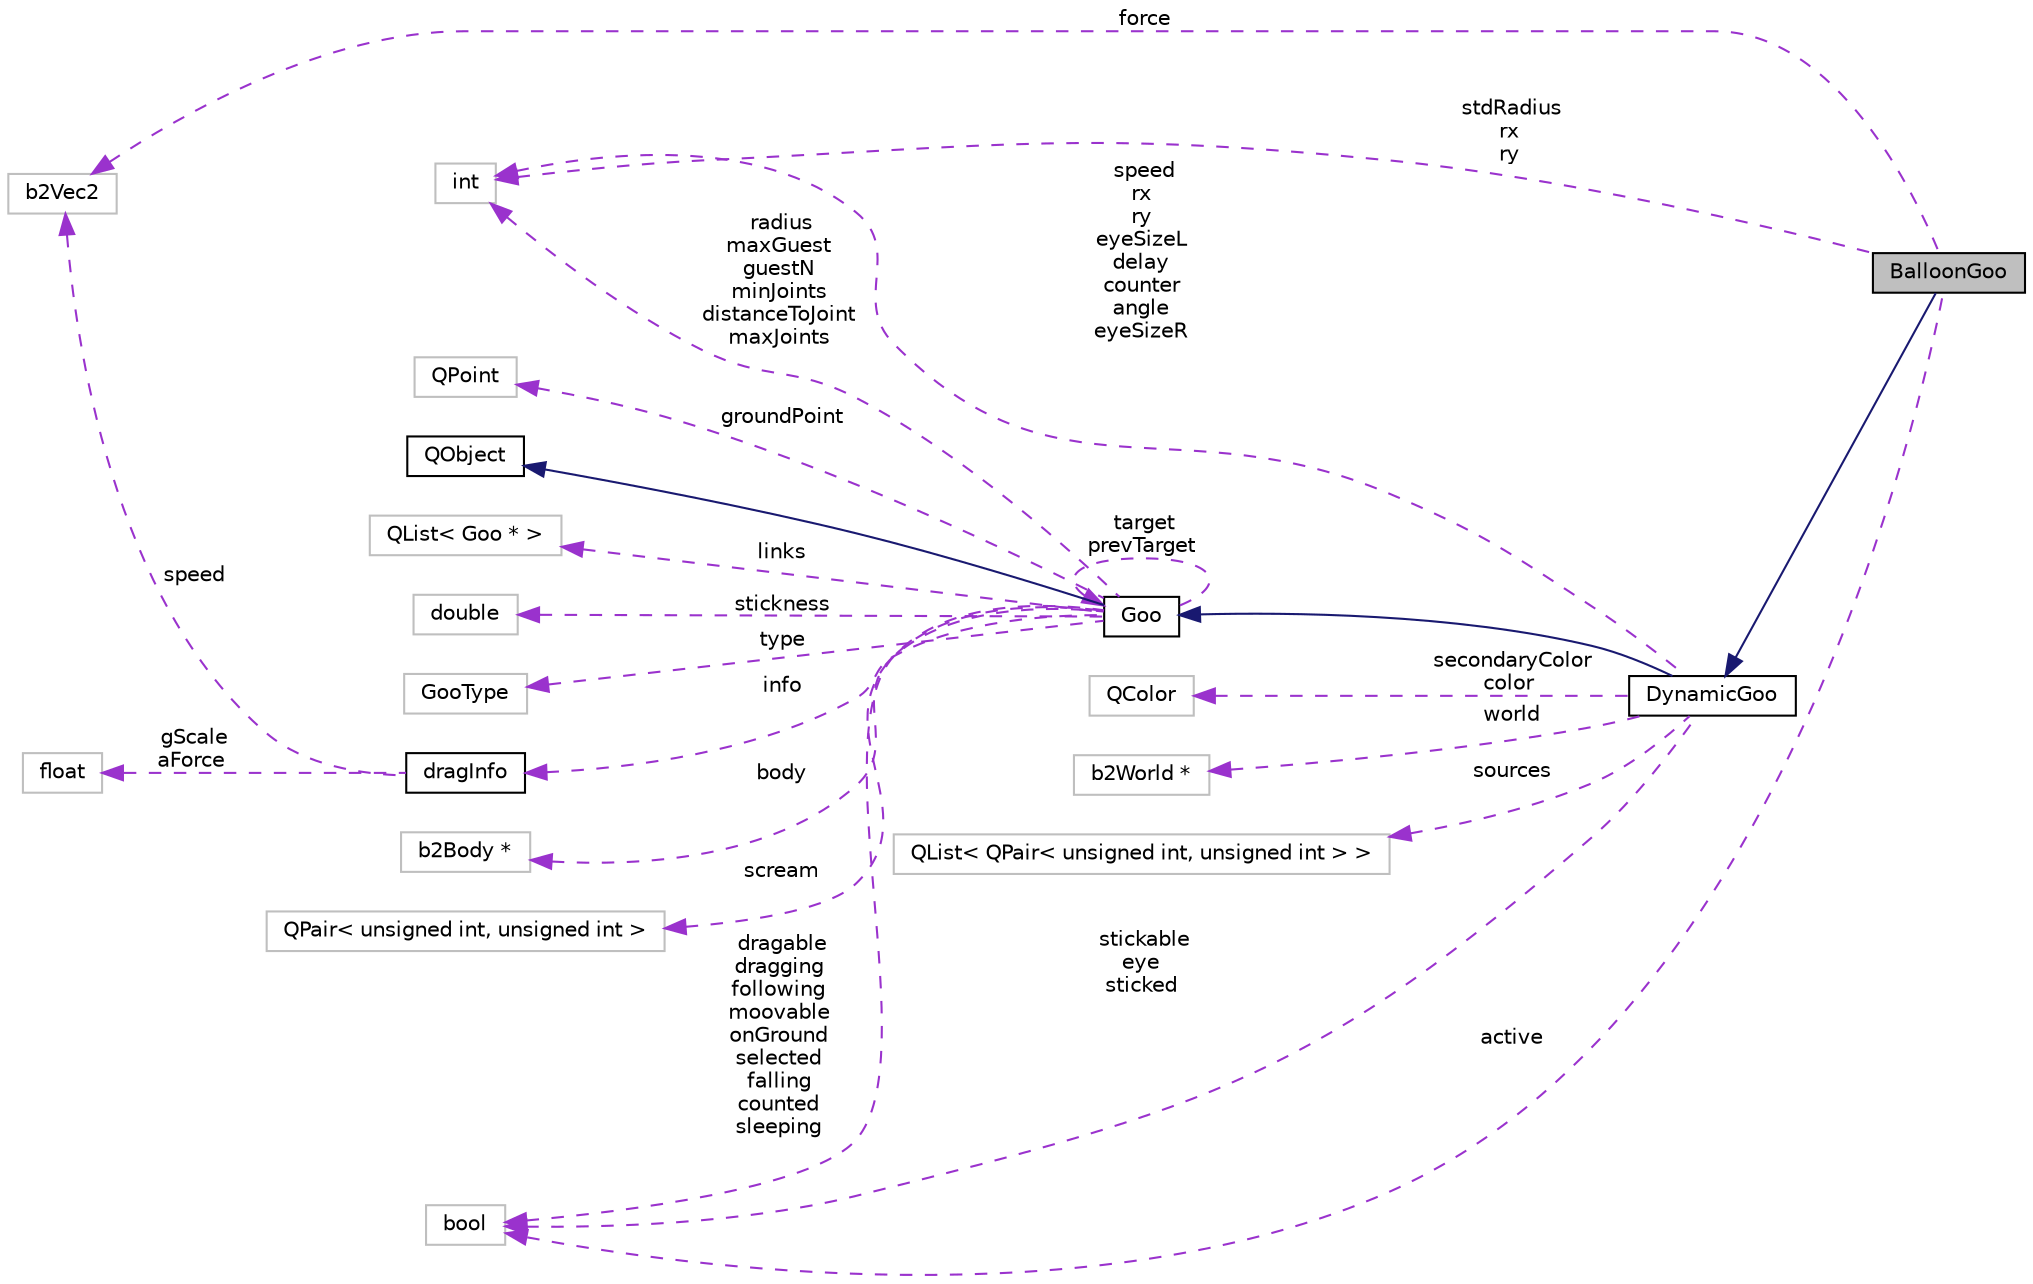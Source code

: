 digraph G
{
  edge [fontname="Helvetica",fontsize="10",labelfontname="Helvetica",labelfontsize="10"];
  node [fontname="Helvetica",fontsize="10",shape=record];
  rankdir="LR";
  Node1 [label="BalloonGoo",height=0.2,width=0.4,color="black", fillcolor="grey75", style="filled" fontcolor="black"];
  Node2 -> Node1 [dir="back",color="midnightblue",fontsize="10",style="solid",fontname="Helvetica"];
  Node2 [label="DynamicGoo",height=0.2,width=0.4,color="black", fillcolor="white", style="filled",URL="$d6/d97/classDynamicGoo.html"];
  Node3 -> Node2 [dir="back",color="midnightblue",fontsize="10",style="solid",fontname="Helvetica"];
  Node3 [label="Goo",height=0.2,width=0.4,color="black", fillcolor="white", style="filled",URL="$d5/d5d/classGoo.html"];
  Node4 -> Node3 [dir="back",color="midnightblue",fontsize="10",style="solid",fontname="Helvetica"];
  Node4 [label="QObject",height=0.2,width=0.4,color="black", fillcolor="white", style="filled",URL="$d9/d5b/classQObject.html"];
  Node5 -> Node3 [dir="back",color="darkorchid3",fontsize="10",style="dashed",label=" links" ,fontname="Helvetica"];
  Node5 [label="QList\< Goo * \>",height=0.2,width=0.4,color="grey75", fillcolor="white", style="filled"];
  Node6 -> Node3 [dir="back",color="darkorchid3",fontsize="10",style="dashed",label=" stickness" ,fontname="Helvetica"];
  Node6 [label="double",height=0.2,width=0.4,color="grey75", fillcolor="white", style="filled"];
  Node3 -> Node3 [dir="back",color="darkorchid3",fontsize="10",style="dashed",label=" target\nprevTarget" ,fontname="Helvetica"];
  Node7 -> Node3 [dir="back",color="darkorchid3",fontsize="10",style="dashed",label=" type" ,fontname="Helvetica"];
  Node7 [label="GooType",height=0.2,width=0.4,color="grey75", fillcolor="white", style="filled"];
  Node8 -> Node3 [dir="back",color="darkorchid3",fontsize="10",style="dashed",label=" info" ,fontname="Helvetica"];
  Node8 [label="dragInfo",height=0.2,width=0.4,color="black", fillcolor="white", style="filled",URL="$d8/dbf/structdragInfo.html"];
  Node9 -> Node8 [dir="back",color="darkorchid3",fontsize="10",style="dashed",label=" speed" ,fontname="Helvetica"];
  Node9 [label="b2Vec2",height=0.2,width=0.4,color="grey75", fillcolor="white", style="filled"];
  Node10 -> Node8 [dir="back",color="darkorchid3",fontsize="10",style="dashed",label=" gScale\naForce" ,fontname="Helvetica"];
  Node10 [label="float",height=0.2,width=0.4,color="grey75", fillcolor="white", style="filled"];
  Node11 -> Node3 [dir="back",color="darkorchid3",fontsize="10",style="dashed",label=" body" ,fontname="Helvetica"];
  Node11 [label="b2Body *",height=0.2,width=0.4,color="grey75", fillcolor="white", style="filled"];
  Node12 -> Node3 [dir="back",color="darkorchid3",fontsize="10",style="dashed",label=" scream" ,fontname="Helvetica"];
  Node12 [label="QPair\< unsigned int, unsigned int \>",height=0.2,width=0.4,color="grey75", fillcolor="white", style="filled"];
  Node13 -> Node3 [dir="back",color="darkorchid3",fontsize="10",style="dashed",label=" radius\nmaxGuest\nguestN\nminJoints\ndistanceToJoint\nmaxJoints" ,fontname="Helvetica"];
  Node13 [label="int",height=0.2,width=0.4,color="grey75", fillcolor="white", style="filled"];
  Node14 -> Node3 [dir="back",color="darkorchid3",fontsize="10",style="dashed",label=" dragable\ndragging\nfollowing\nmoovable\nonGround\nselected\nfalling\ncounted\nsleeping" ,fontname="Helvetica"];
  Node14 [label="bool",height=0.2,width=0.4,color="grey75", fillcolor="white", style="filled"];
  Node15 -> Node3 [dir="back",color="darkorchid3",fontsize="10",style="dashed",label=" groundPoint" ,fontname="Helvetica"];
  Node15 [label="QPoint",height=0.2,width=0.4,color="grey75", fillcolor="white", style="filled"];
  Node16 -> Node2 [dir="back",color="darkorchid3",fontsize="10",style="dashed",label=" secondaryColor\ncolor" ,fontname="Helvetica"];
  Node16 [label="QColor",height=0.2,width=0.4,color="grey75", fillcolor="white", style="filled"];
  Node17 -> Node2 [dir="back",color="darkorchid3",fontsize="10",style="dashed",label=" world" ,fontname="Helvetica"];
  Node17 [label="b2World *",height=0.2,width=0.4,color="grey75", fillcolor="white", style="filled"];
  Node13 -> Node2 [dir="back",color="darkorchid3",fontsize="10",style="dashed",label=" speed\nrx\nry\neyeSizeL\ndelay\ncounter\nangle\neyeSizeR" ,fontname="Helvetica"];
  Node14 -> Node2 [dir="back",color="darkorchid3",fontsize="10",style="dashed",label=" stickable\neye\nsticked" ,fontname="Helvetica"];
  Node18 -> Node2 [dir="back",color="darkorchid3",fontsize="10",style="dashed",label=" sources" ,fontname="Helvetica"];
  Node18 [label="QList\< QPair\< unsigned int, unsigned int \> \>",height=0.2,width=0.4,color="grey75", fillcolor="white", style="filled"];
  Node9 -> Node1 [dir="back",color="darkorchid3",fontsize="10",style="dashed",label=" force" ,fontname="Helvetica"];
  Node13 -> Node1 [dir="back",color="darkorchid3",fontsize="10",style="dashed",label=" stdRadius\nrx\nry" ,fontname="Helvetica"];
  Node14 -> Node1 [dir="back",color="darkorchid3",fontsize="10",style="dashed",label=" active" ,fontname="Helvetica"];
}
